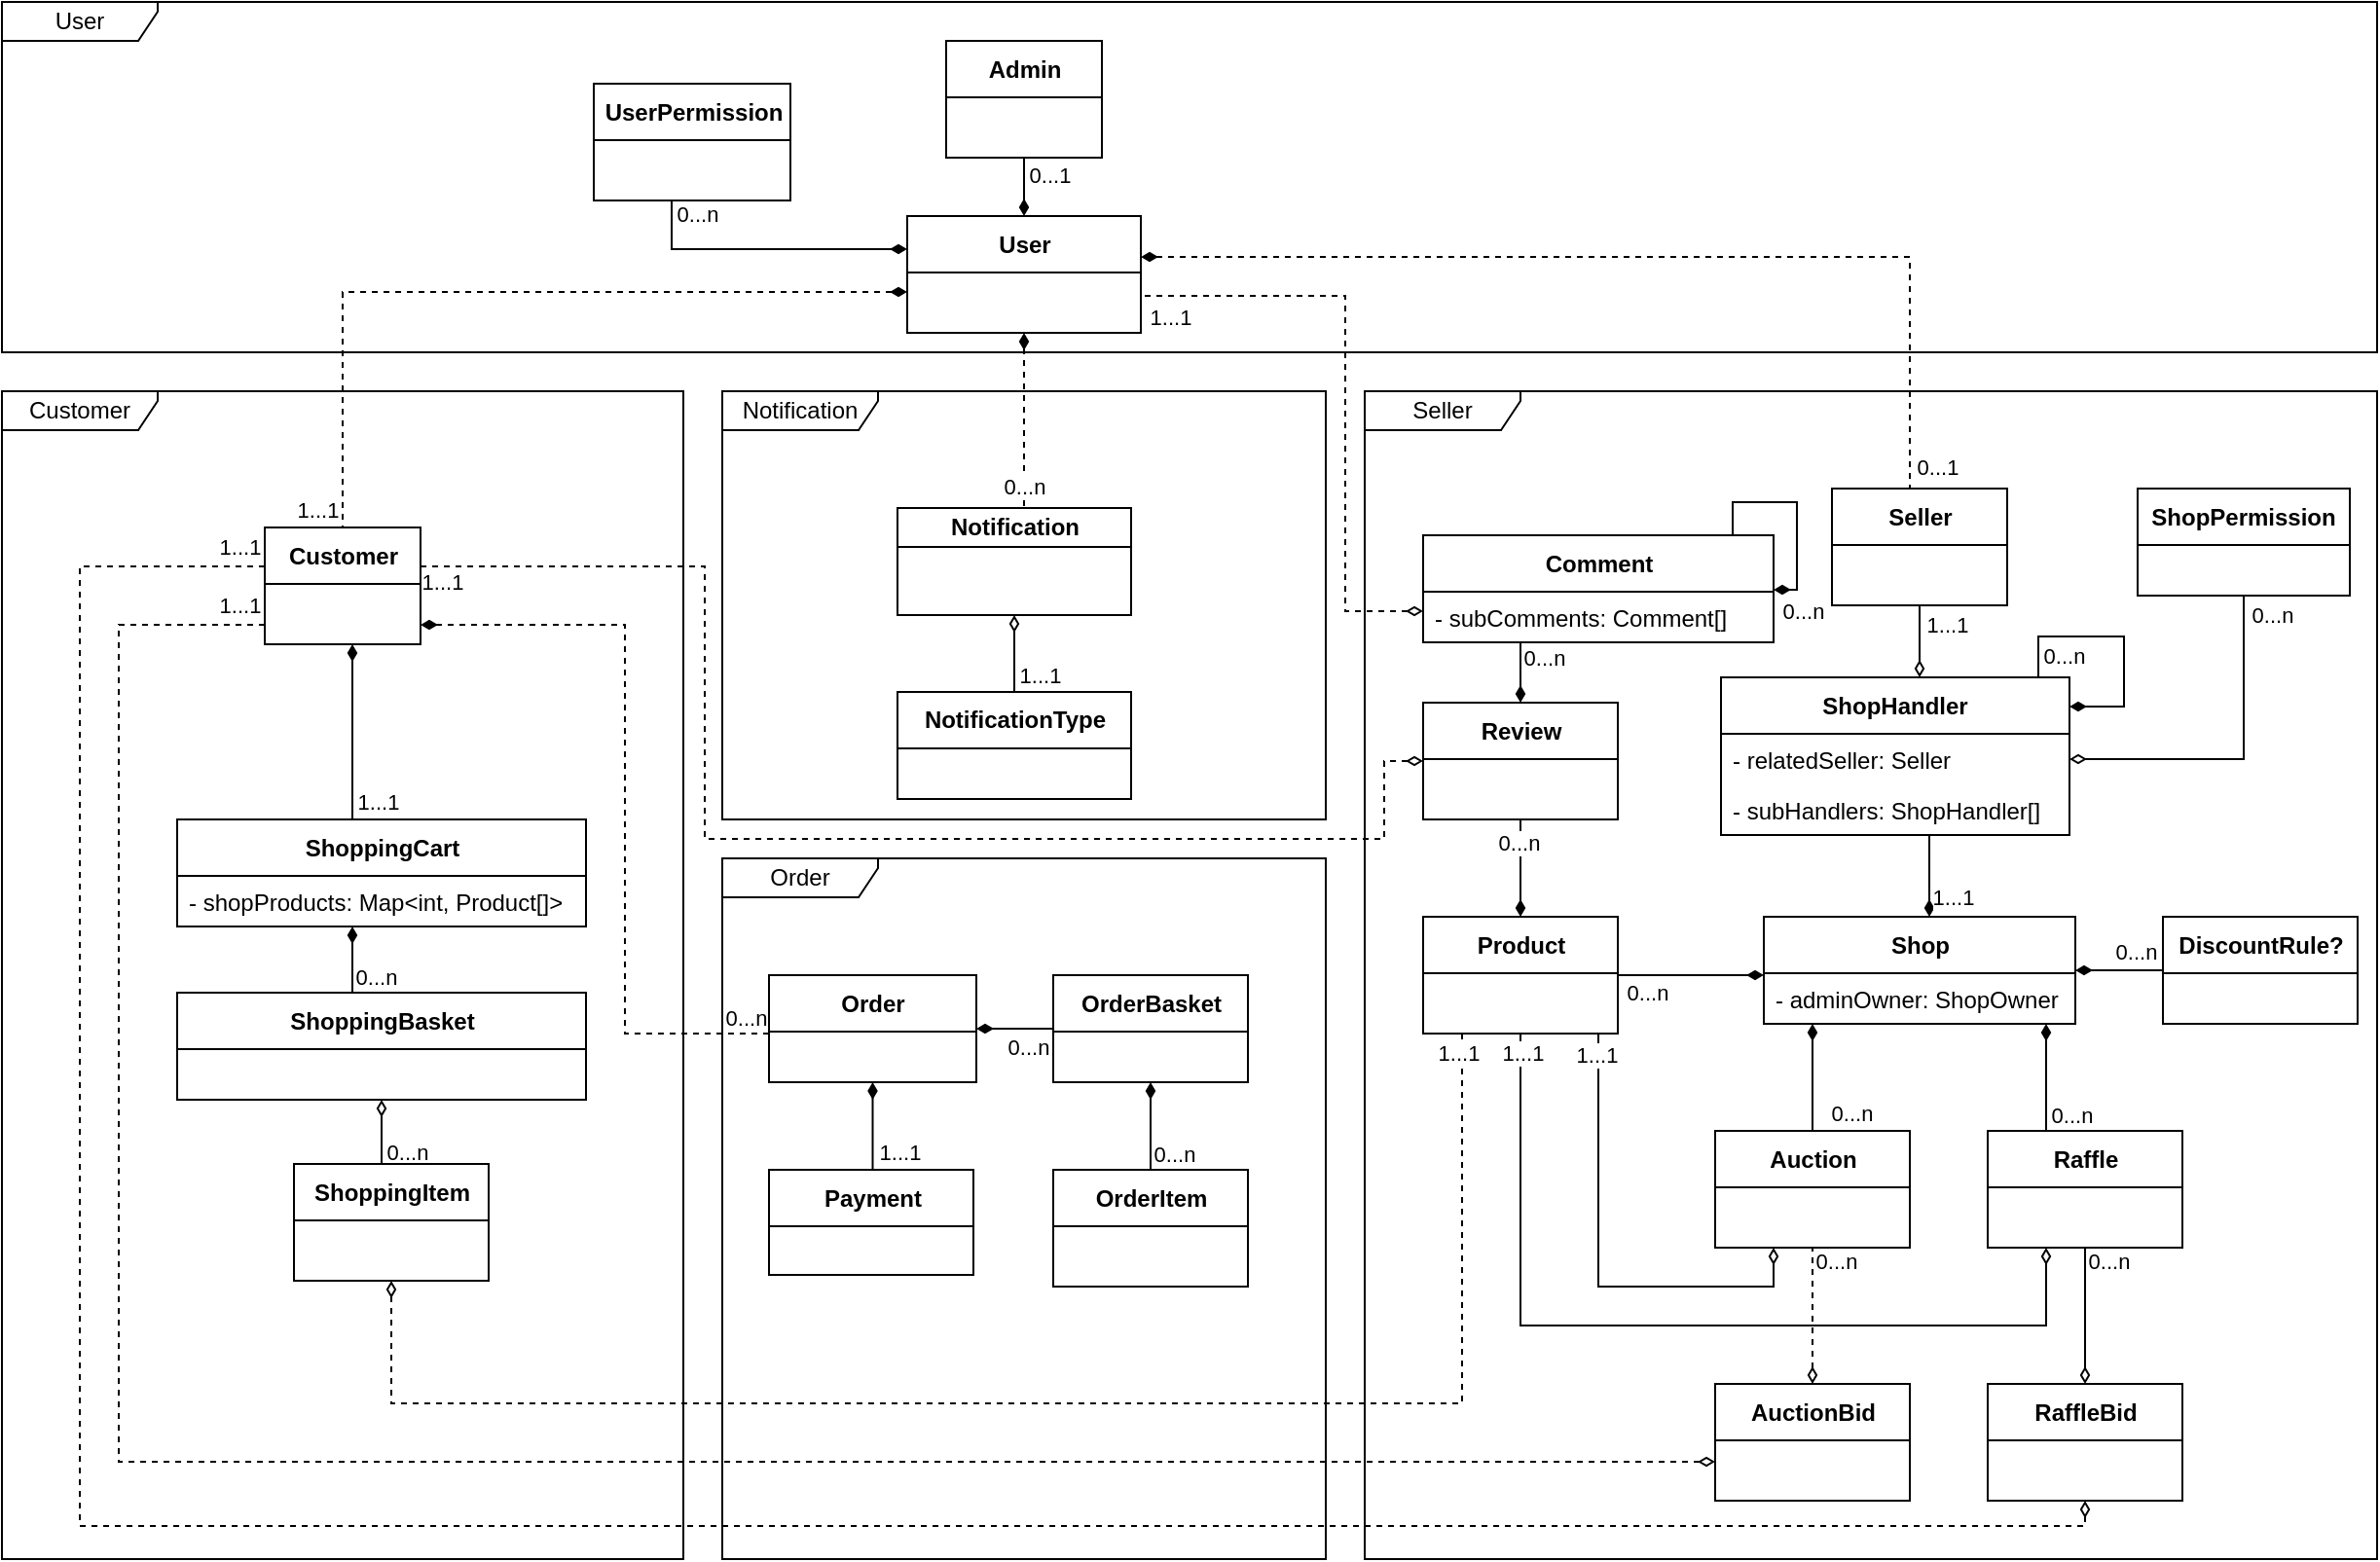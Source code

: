 <mxfile version="21.0.6" type="device"><diagram id="C5RBs43oDa-KdzZeNtuy" name="Page-1"><mxGraphModel dx="1578" dy="729" grid="0" gridSize="10" guides="1" tooltips="1" connect="1" arrows="1" fold="1" page="1" pageScale="1" pageWidth="827" pageHeight="1169" math="0" shadow="0"><root><mxCell id="WIyWlLk6GJQsqaUBKTNV-0"/><mxCell id="WIyWlLk6GJQsqaUBKTNV-1" parent="WIyWlLk6GJQsqaUBKTNV-0"/><mxCell id="wEltk9S-PoxrdF0Q-rvV-9" value="Seller" style="shape=umlFrame;whiteSpace=wrap;html=1;pointerEvents=0;width=80;height=20;" parent="WIyWlLk6GJQsqaUBKTNV-1" vertex="1"><mxGeometry x="720" y="220" width="520" height="600" as="geometry"/></mxCell><mxCell id="wEltk9S-PoxrdF0Q-rvV-8" value="Customer" style="shape=umlFrame;whiteSpace=wrap;html=1;pointerEvents=0;width=80;height=20;" parent="WIyWlLk6GJQsqaUBKTNV-1" vertex="1"><mxGeometry x="20" y="220" width="350" height="600" as="geometry"/></mxCell><mxCell id="wEltk9S-PoxrdF0Q-rvV-16" value="Order" style="shape=umlFrame;whiteSpace=wrap;html=1;pointerEvents=0;width=80;height=20;" parent="WIyWlLk6GJQsqaUBKTNV-1" vertex="1"><mxGeometry x="390" y="460" width="310" height="360" as="geometry"/></mxCell><mxCell id="5-eGZLtxOwIWoKAD2tOT-32" style="edgeStyle=orthogonalEdgeStyle;rounded=0;orthogonalLoop=1;jettySize=auto;html=1;endArrow=none;endFill=0;startArrow=diamondThin;startFill=1;dashed=1;" parent="WIyWlLk6GJQsqaUBKTNV-1" source="5-eGZLtxOwIWoKAD2tOT-10" target="5-eGZLtxOwIWoKAD2tOT-14" edge="1"><mxGeometry relative="1" as="geometry"><Array as="points"><mxPoint x="195" y="169"/></Array></mxGeometry></mxCell><mxCell id="5-eGZLtxOwIWoKAD2tOT-33" value="1...1" style="edgeLabel;html=1;align=center;verticalAlign=middle;resizable=0;points=[];" parent="5-eGZLtxOwIWoKAD2tOT-32" vertex="1" connectable="0"><mxGeometry x="0.325" y="1" relative="1" as="geometry"><mxPoint x="-31" y="111" as="offset"/></mxGeometry></mxCell><mxCell id="5-eGZLtxOwIWoKAD2tOT-34" style="edgeStyle=orthogonalEdgeStyle;rounded=0;orthogonalLoop=1;jettySize=auto;html=1;endArrow=none;endFill=0;startArrow=diamondThin;startFill=1;dashed=1;" parent="WIyWlLk6GJQsqaUBKTNV-1" source="5-eGZLtxOwIWoKAD2tOT-10" target="5-eGZLtxOwIWoKAD2tOT-20" edge="1"><mxGeometry relative="1" as="geometry"><Array as="points"><mxPoint x="1000" y="151"/></Array></mxGeometry></mxCell><mxCell id="5-eGZLtxOwIWoKAD2tOT-35" value="0...1" style="edgeLabel;html=1;align=center;verticalAlign=middle;resizable=0;points=[];" parent="5-eGZLtxOwIWoKAD2tOT-34" connectable="0" vertex="1"><mxGeometry x="0.574" y="2" relative="1" as="geometry"><mxPoint x="12" y="98" as="offset"/></mxGeometry></mxCell><mxCell id="5-eGZLtxOwIWoKAD2tOT-36" style="edgeStyle=orthogonalEdgeStyle;rounded=0;orthogonalLoop=1;jettySize=auto;html=1;endArrow=none;endFill=0;startArrow=diamondThin;startFill=1;" parent="WIyWlLk6GJQsqaUBKTNV-1" source="5-eGZLtxOwIWoKAD2tOT-10" target="5-eGZLtxOwIWoKAD2tOT-17" edge="1"><mxGeometry relative="1" as="geometry"><Array as="points"><mxPoint x="550" y="90"/><mxPoint x="550" y="90"/></Array></mxGeometry></mxCell><mxCell id="5-eGZLtxOwIWoKAD2tOT-37" value="0...1" style="edgeLabel;html=1;align=center;verticalAlign=middle;resizable=0;points=[];" parent="5-eGZLtxOwIWoKAD2tOT-36" vertex="1" connectable="0"><mxGeometry x="0.36" y="-1" relative="1" as="geometry"><mxPoint x="12" y="-1" as="offset"/></mxGeometry></mxCell><mxCell id="Q86aXCvyrEORFELIP6Jt-18" style="edgeStyle=orthogonalEdgeStyle;rounded=0;orthogonalLoop=1;jettySize=auto;html=1;endArrow=none;endFill=0;startArrow=diamondThin;startFill=1;" edge="1" parent="WIyWlLk6GJQsqaUBKTNV-1" source="5-eGZLtxOwIWoKAD2tOT-10" target="Q86aXCvyrEORFELIP6Jt-17"><mxGeometry relative="1" as="geometry"><Array as="points"><mxPoint x="364" y="147"/></Array></mxGeometry></mxCell><mxCell id="Q86aXCvyrEORFELIP6Jt-19" value="0...n" style="edgeLabel;html=1;align=center;verticalAlign=middle;resizable=0;points=[];" vertex="1" connectable="0" parent="Q86aXCvyrEORFELIP6Jt-18"><mxGeometry x="-0.661" relative="1" as="geometry"><mxPoint x="-84" y="-18" as="offset"/></mxGeometry></mxCell><mxCell id="5-eGZLtxOwIWoKAD2tOT-10" value="User" style="swimlane;fontStyle=1;align=center;verticalAlign=middle;childLayout=stackLayout;horizontal=1;startSize=29;horizontalStack=0;resizeParent=1;resizeParentMax=0;resizeLast=0;collapsible=0;marginBottom=0;html=1;" parent="WIyWlLk6GJQsqaUBKTNV-1" vertex="1"><mxGeometry x="485" y="130" width="120" height="60" as="geometry"/></mxCell><mxCell id="5-eGZLtxOwIWoKAD2tOT-25" style="edgeStyle=orthogonalEdgeStyle;rounded=0;orthogonalLoop=1;jettySize=auto;html=1;endArrow=none;endFill=0;startArrow=diamondThin;startFill=1;" parent="WIyWlLk6GJQsqaUBKTNV-1" source="5-eGZLtxOwIWoKAD2tOT-14" target="5-eGZLtxOwIWoKAD2tOT-24" edge="1"><mxGeometry relative="1" as="geometry"><Array as="points"><mxPoint x="200" y="400"/><mxPoint x="200" y="400"/></Array></mxGeometry></mxCell><mxCell id="5-eGZLtxOwIWoKAD2tOT-26" value="1...1" style="edgeLabel;html=1;align=center;verticalAlign=middle;resizable=0;points=[];" parent="5-eGZLtxOwIWoKAD2tOT-25" connectable="0" vertex="1"><mxGeometry x="0.696" relative="1" as="geometry"><mxPoint x="13" y="4" as="offset"/></mxGeometry></mxCell><mxCell id="wEltk9S-PoxrdF0Q-rvV-28" style="edgeStyle=orthogonalEdgeStyle;rounded=0;orthogonalLoop=1;jettySize=auto;html=1;dashed=1;endArrow=none;endFill=0;startArrow=diamondThin;startFill=1;" parent="WIyWlLk6GJQsqaUBKTNV-1" source="5-eGZLtxOwIWoKAD2tOT-10" target="wEltk9S-PoxrdF0Q-rvV-17" edge="1"><mxGeometry relative="1" as="geometry"><Array as="points"><mxPoint x="545" y="300"/></Array></mxGeometry></mxCell><mxCell id="wEltk9S-PoxrdF0Q-rvV-29" value="0...n" style="edgeLabel;html=1;align=center;verticalAlign=middle;resizable=0;points=[];" parent="wEltk9S-PoxrdF0Q-rvV-28" vertex="1" connectable="0"><mxGeometry x="0.909" y="3" relative="1" as="geometry"><mxPoint x="-3" y="-7" as="offset"/></mxGeometry></mxCell><mxCell id="5-eGZLtxOwIWoKAD2tOT-14" value="Customer" style="swimlane;fontStyle=1;align=center;verticalAlign=middle;childLayout=stackLayout;horizontal=1;startSize=29;horizontalStack=0;resizeParent=1;resizeParentMax=0;resizeLast=0;collapsible=0;marginBottom=0;html=1;" parent="WIyWlLk6GJQsqaUBKTNV-1" vertex="1"><mxGeometry x="155" y="290" width="80" height="60" as="geometry"/></mxCell><mxCell id="5-eGZLtxOwIWoKAD2tOT-17" value="Admin" style="swimlane;fontStyle=1;align=center;verticalAlign=middle;childLayout=stackLayout;horizontal=1;startSize=29;horizontalStack=0;resizeParent=1;resizeParentMax=0;resizeLast=0;collapsible=0;marginBottom=0;html=1;" parent="WIyWlLk6GJQsqaUBKTNV-1" vertex="1"><mxGeometry x="505" y="40" width="80" height="60" as="geometry"/></mxCell><mxCell id="5-eGZLtxOwIWoKAD2tOT-20" value="Seller" style="swimlane;fontStyle=1;align=center;verticalAlign=middle;childLayout=stackLayout;horizontal=1;startSize=29;horizontalStack=0;resizeParent=1;resizeParentMax=0;resizeLast=0;collapsible=0;marginBottom=0;html=1;" parent="WIyWlLk6GJQsqaUBKTNV-1" vertex="1"><mxGeometry x="960" y="270" width="90" height="60" as="geometry"/></mxCell><mxCell id="9OOohbVVuucm2zmM9hxW-15" style="edgeStyle=orthogonalEdgeStyle;rounded=0;orthogonalLoop=1;jettySize=auto;html=1;startArrow=diamondThin;startFill=1;endArrow=none;endFill=0;" parent="WIyWlLk6GJQsqaUBKTNV-1" source="5-eGZLtxOwIWoKAD2tOT-24" target="9OOohbVVuucm2zmM9hxW-10" edge="1"><mxGeometry relative="1" as="geometry"><Array as="points"><mxPoint x="200" y="510"/><mxPoint x="200" y="510"/></Array></mxGeometry></mxCell><mxCell id="9OOohbVVuucm2zmM9hxW-16" value="0...n" style="edgeLabel;html=1;align=center;verticalAlign=middle;resizable=0;points=[];" parent="9OOohbVVuucm2zmM9hxW-15" connectable="0" vertex="1"><mxGeometry x="0.432" y="1" relative="1" as="geometry"><mxPoint x="11" y="1" as="offset"/></mxGeometry></mxCell><mxCell id="5-eGZLtxOwIWoKAD2tOT-24" value="ShoppingCart" style="swimlane;fontStyle=1;align=center;verticalAlign=middle;childLayout=stackLayout;horizontal=1;startSize=29;horizontalStack=0;resizeParent=1;resizeParentMax=0;resizeLast=0;collapsible=0;marginBottom=0;html=1;" parent="WIyWlLk6GJQsqaUBKTNV-1" vertex="1"><mxGeometry x="110" y="440" width="210" height="55" as="geometry"/></mxCell><mxCell id="3amuEZa6ZCUIwLxiYFz3-47" value="- shopProducts: Map&lt;int, Product[]&gt;" style="text;strokeColor=none;fillColor=none;align=left;verticalAlign=top;spacingLeft=4;spacingRight=4;overflow=hidden;rotatable=0;points=[[0,0.5],[1,0.5]];portConstraint=eastwest;" parent="5-eGZLtxOwIWoKAD2tOT-24" vertex="1"><mxGeometry y="29" width="210" height="26" as="geometry"/></mxCell><mxCell id="3amuEZa6ZCUIwLxiYFz3-38" style="edgeStyle=orthogonalEdgeStyle;rounded=0;orthogonalLoop=1;jettySize=auto;html=1;endArrow=none;endFill=0;startArrow=diamondThin;startFill=0;" parent="WIyWlLk6GJQsqaUBKTNV-1" source="9OOohbVVuucm2zmM9hxW-10" target="9OOohbVVuucm2zmM9hxW-12" edge="1"><mxGeometry relative="1" as="geometry"><Array as="points"><mxPoint x="200" y="630"/><mxPoint x="200" y="630"/></Array><mxPoint x="620.034" y="617" as="targetPoint"/></mxGeometry></mxCell><mxCell id="9OOohbVVuucm2zmM9hxW-14" value="0...n" style="edgeLabel;html=1;align=center;verticalAlign=middle;resizable=0;points=[];" parent="3amuEZa6ZCUIwLxiYFz3-38" connectable="0" vertex="1"><mxGeometry x="0.673" y="-1" relative="1" as="geometry"><mxPoint x="14" y="-1" as="offset"/></mxGeometry></mxCell><mxCell id="3amuEZa6ZCUIwLxiYFz3-44" style="edgeStyle=orthogonalEdgeStyle;rounded=0;orthogonalLoop=1;jettySize=auto;html=1;endArrow=none;endFill=0;startArrow=diamondThin;startFill=1;" parent="WIyWlLk6GJQsqaUBKTNV-1" source="5-eGZLtxOwIWoKAD2tOT-28" target="3amuEZa6ZCUIwLxiYFz3-43" edge="1"><mxGeometry relative="1" as="geometry"><Array as="points"><mxPoint x="467" y="600"/><mxPoint x="467" y="600"/></Array></mxGeometry></mxCell><mxCell id="3amuEZa6ZCUIwLxiYFz3-45" value="1...1" style="edgeLabel;html=1;align=center;verticalAlign=middle;resizable=0;points=[];" parent="3amuEZa6ZCUIwLxiYFz3-44" vertex="1" connectable="0"><mxGeometry x="0.773" y="1" relative="1" as="geometry"><mxPoint x="12" y="-4" as="offset"/></mxGeometry></mxCell><mxCell id="9OOohbVVuucm2zmM9hxW-20" style="edgeStyle=orthogonalEdgeStyle;rounded=0;orthogonalLoop=1;jettySize=auto;html=1;startArrow=diamondThin;startFill=1;endArrow=none;endFill=0;" parent="WIyWlLk6GJQsqaUBKTNV-1" source="5-eGZLtxOwIWoKAD2tOT-28" target="9OOohbVVuucm2zmM9hxW-17" edge="1"><mxGeometry relative="1" as="geometry"/></mxCell><mxCell id="9OOohbVVuucm2zmM9hxW-21" value="0...n" style="edgeLabel;html=1;align=center;verticalAlign=middle;resizable=0;points=[];" parent="9OOohbVVuucm2zmM9hxW-20" connectable="0" vertex="1"><mxGeometry x="0.678" y="-2" relative="1" as="geometry"><mxPoint x="-7" y="7" as="offset"/></mxGeometry></mxCell><mxCell id="5-eGZLtxOwIWoKAD2tOT-28" value="Order" style="swimlane;fontStyle=1;align=center;verticalAlign=middle;childLayout=stackLayout;horizontal=1;startSize=29;horizontalStack=0;resizeParent=1;resizeParentMax=0;resizeLast=0;collapsible=0;marginBottom=0;html=1;" parent="WIyWlLk6GJQsqaUBKTNV-1" vertex="1"><mxGeometry x="414" y="520" width="106.5" height="55" as="geometry"/></mxCell><mxCell id="3amuEZa6ZCUIwLxiYFz3-36" style="edgeStyle=orthogonalEdgeStyle;rounded=0;orthogonalLoop=1;jettySize=auto;html=1;endArrow=none;endFill=0;startArrow=diamondThin;startFill=1;" parent="WIyWlLk6GJQsqaUBKTNV-1" source="5-eGZLtxOwIWoKAD2tOT-38" target="3amuEZa6ZCUIwLxiYFz3-34" edge="1"><mxGeometry relative="1" as="geometry"><Array as="points"><mxPoint x="890" y="520"/><mxPoint x="890" y="520"/></Array></mxGeometry></mxCell><mxCell id="3amuEZa6ZCUIwLxiYFz3-37" value="0...n" style="edgeLabel;html=1;align=center;verticalAlign=middle;resizable=0;points=[];" parent="3amuEZa6ZCUIwLxiYFz3-36" vertex="1" connectable="0"><mxGeometry x="0.815" relative="1" as="geometry"><mxPoint x="8" y="9" as="offset"/></mxGeometry></mxCell><mxCell id="wEltk9S-PoxrdF0Q-rvV-3" style="edgeStyle=orthogonalEdgeStyle;rounded=0;orthogonalLoop=1;jettySize=auto;html=1;endArrow=none;endFill=0;startArrow=diamondThin;startFill=1;" parent="WIyWlLk6GJQsqaUBKTNV-1" source="5-eGZLtxOwIWoKAD2tOT-38" target="wEltk9S-PoxrdF0Q-rvV-2" edge="1"><mxGeometry relative="1" as="geometry"/></mxCell><mxCell id="wEltk9S-PoxrdF0Q-rvV-4" value="0...n" style="edgeLabel;html=1;align=center;verticalAlign=middle;resizable=0;points=[];" parent="wEltk9S-PoxrdF0Q-rvV-3" vertex="1" connectable="0"><mxGeometry x="-0.796" y="1" relative="1" as="geometry"><mxPoint x="26" y="-9" as="offset"/></mxGeometry></mxCell><mxCell id="wEltk9S-PoxrdF0Q-rvV-33" style="edgeStyle=orthogonalEdgeStyle;rounded=0;orthogonalLoop=1;jettySize=auto;html=1;endArrow=none;endFill=0;startArrow=diamondThin;startFill=1;" parent="WIyWlLk6GJQsqaUBKTNV-1" source="5-eGZLtxOwIWoKAD2tOT-38" target="wEltk9S-PoxrdF0Q-rvV-32" edge="1"><mxGeometry relative="1" as="geometry"><Array as="points"><mxPoint x="950" y="590"/><mxPoint x="950" y="590"/></Array></mxGeometry></mxCell><mxCell id="wEltk9S-PoxrdF0Q-rvV-34" value="0...n" style="edgeLabel;html=1;align=center;verticalAlign=middle;resizable=0;points=[];" parent="wEltk9S-PoxrdF0Q-rvV-33" vertex="1" connectable="0"><mxGeometry x="0.89" y="1" relative="1" as="geometry"><mxPoint x="19" y="-6" as="offset"/></mxGeometry></mxCell><mxCell id="5-eGZLtxOwIWoKAD2tOT-38" value="Shop" style="swimlane;fontStyle=1;align=center;verticalAlign=middle;childLayout=stackLayout;horizontal=1;startSize=29;horizontalStack=0;resizeParent=1;resizeParentMax=0;resizeLast=0;collapsible=0;marginBottom=0;html=1;" parent="WIyWlLk6GJQsqaUBKTNV-1" vertex="1"><mxGeometry x="925" y="490" width="160" height="55" as="geometry"/></mxCell><mxCell id="5-eGZLtxOwIWoKAD2tOT-46" value="- adminOwner: ShopOwner" style="text;strokeColor=none;fillColor=none;align=left;verticalAlign=top;spacingLeft=4;spacingRight=4;overflow=hidden;rotatable=0;points=[[0,0.5],[1,0.5]];portConstraint=eastwest;" parent="5-eGZLtxOwIWoKAD2tOT-38" vertex="1"><mxGeometry y="29" width="160" height="26" as="geometry"/></mxCell><mxCell id="9OOohbVVuucm2zmM9hxW-45" style="edgeStyle=orthogonalEdgeStyle;rounded=0;orthogonalLoop=1;jettySize=auto;html=1;startArrow=diamondThin;startFill=0;endArrow=none;endFill=0;" parent="WIyWlLk6GJQsqaUBKTNV-1" source="3amuEZa6ZCUIwLxiYFz3-3" target="5-eGZLtxOwIWoKAD2tOT-20" edge="1"><mxGeometry relative="1" as="geometry"><Array as="points"><mxPoint x="1005" y="350"/><mxPoint x="1005" y="350"/></Array></mxGeometry></mxCell><mxCell id="Q86aXCvyrEORFELIP6Jt-0" value="1...1" style="edgeLabel;html=1;align=center;verticalAlign=middle;resizable=0;points=[];" vertex="1" connectable="0" parent="9OOohbVVuucm2zmM9hxW-45"><mxGeometry x="0.726" relative="1" as="geometry"><mxPoint x="14" y="5" as="offset"/></mxGeometry></mxCell><mxCell id="3amuEZa6ZCUIwLxiYFz3-3" value="ShopHandler" style="swimlane;fontStyle=1;align=center;verticalAlign=middle;childLayout=stackLayout;horizontal=1;startSize=29;horizontalStack=0;resizeParent=1;resizeParentMax=0;resizeLast=0;collapsible=0;marginBottom=0;html=1;whiteSpace=wrap;" parent="WIyWlLk6GJQsqaUBKTNV-1" vertex="1"><mxGeometry x="903" y="367" width="179" height="81" as="geometry"/></mxCell><mxCell id="3amuEZa6ZCUIwLxiYFz3-26" value="- relatedSeller: Seller" style="text;strokeColor=none;fillColor=none;align=left;verticalAlign=top;spacingLeft=4;spacingRight=4;overflow=hidden;rotatable=0;points=[[0,0.5],[1,0.5]];portConstraint=eastwest;" parent="3amuEZa6ZCUIwLxiYFz3-3" vertex="1"><mxGeometry y="29" width="179" height="26" as="geometry"/></mxCell><mxCell id="3amuEZa6ZCUIwLxiYFz3-25" value="- subHandlers: ShopHandler[]" style="text;strokeColor=none;fillColor=none;align=left;verticalAlign=top;spacingLeft=4;spacingRight=4;overflow=hidden;rotatable=0;points=[[0,0.5],[1,0.5]];portConstraint=eastwest;" parent="3amuEZa6ZCUIwLxiYFz3-3" vertex="1"><mxGeometry y="55" width="179" height="26" as="geometry"/></mxCell><mxCell id="3amuEZa6ZCUIwLxiYFz3-19" style="edgeStyle=orthogonalEdgeStyle;rounded=0;orthogonalLoop=1;jettySize=auto;html=1;endArrow=none;endFill=0;startArrow=diamondThin;startFill=1;" parent="WIyWlLk6GJQsqaUBKTNV-1" source="5-eGZLtxOwIWoKAD2tOT-38" target="3amuEZa6ZCUIwLxiYFz3-3" edge="1"><mxGeometry relative="1" as="geometry"><Array as="points"><mxPoint x="1010" y="450"/><mxPoint x="1010" y="450"/></Array></mxGeometry></mxCell><mxCell id="3amuEZa6ZCUIwLxiYFz3-20" value="1...1" style="edgeLabel;html=1;align=center;verticalAlign=middle;resizable=0;points=[];" parent="3amuEZa6ZCUIwLxiYFz3-19" connectable="0" vertex="1"><mxGeometry x="-0.699" relative="1" as="geometry"><mxPoint x="12" y="-4" as="offset"/></mxGeometry></mxCell><mxCell id="3amuEZa6ZCUIwLxiYFz3-40" style="edgeStyle=orthogonalEdgeStyle;rounded=0;orthogonalLoop=1;jettySize=auto;html=1;endArrow=none;endFill=0;startArrow=diamondThin;startFill=0;dashed=1;" parent="WIyWlLk6GJQsqaUBKTNV-1" source="9OOohbVVuucm2zmM9hxW-12" target="3amuEZa6ZCUIwLxiYFz3-34" edge="1"><mxGeometry relative="1" as="geometry"><mxPoint x="200" y="670" as="sourcePoint"/><Array as="points"><mxPoint x="220" y="740"/><mxPoint x="770" y="740"/></Array></mxGeometry></mxCell><mxCell id="Q86aXCvyrEORFELIP6Jt-33" value="1...1" style="edgeLabel;html=1;align=center;verticalAlign=middle;resizable=0;points=[];" vertex="1" connectable="0" parent="3amuEZa6ZCUIwLxiYFz3-40"><mxGeometry x="-0.946" y="-1" relative="1" as="geometry"><mxPoint x="549" y="-139" as="offset"/></mxGeometry></mxCell><mxCell id="9OOohbVVuucm2zmM9hxW-25" style="edgeStyle=orthogonalEdgeStyle;rounded=0;orthogonalLoop=1;jettySize=auto;html=1;startArrow=diamondThin;startFill=1;endArrow=none;endFill=0;" parent="WIyWlLk6GJQsqaUBKTNV-1" source="3amuEZa6ZCUIwLxiYFz3-34" target="9OOohbVVuucm2zmM9hxW-24" edge="1"><mxGeometry relative="1" as="geometry"><Array as="points"/></mxGeometry></mxCell><mxCell id="9OOohbVVuucm2zmM9hxW-26" value="0...n" style="edgeLabel;html=1;align=center;verticalAlign=middle;resizable=0;points=[];" parent="9OOohbVVuucm2zmM9hxW-25" connectable="0" vertex="1"><mxGeometry x="0.737" relative="1" as="geometry"><mxPoint x="-1" y="5" as="offset"/></mxGeometry></mxCell><mxCell id="3amuEZa6ZCUIwLxiYFz3-34" value="Product" style="swimlane;fontStyle=1;align=center;verticalAlign=middle;childLayout=stackLayout;horizontal=1;startSize=29;horizontalStack=0;resizeParent=1;resizeParentMax=0;resizeLast=0;collapsible=0;marginBottom=0;html=1;" parent="WIyWlLk6GJQsqaUBKTNV-1" vertex="1"><mxGeometry x="750" y="490" width="100" height="60" as="geometry"/></mxCell><mxCell id="3amuEZa6ZCUIwLxiYFz3-43" value="Payment" style="swimlane;fontStyle=1;align=center;verticalAlign=middle;childLayout=stackLayout;horizontal=1;startSize=29;horizontalStack=0;resizeParent=1;resizeParentMax=0;resizeLast=0;collapsible=0;marginBottom=0;html=1;" parent="WIyWlLk6GJQsqaUBKTNV-1" vertex="1"><mxGeometry x="414" y="620" width="105" height="54" as="geometry"/></mxCell><mxCell id="wEltk9S-PoxrdF0Q-rvV-2" value="DiscountRule?" style="swimlane;fontStyle=1;align=center;verticalAlign=middle;childLayout=stackLayout;horizontal=1;startSize=29;horizontalStack=0;resizeParent=1;resizeParentMax=0;resizeLast=0;collapsible=0;marginBottom=0;html=1;" parent="WIyWlLk6GJQsqaUBKTNV-1" vertex="1"><mxGeometry x="1130" y="490" width="100" height="55" as="geometry"/></mxCell><mxCell id="wEltk9S-PoxrdF0Q-rvV-10" value="User" style="shape=umlFrame;whiteSpace=wrap;html=1;pointerEvents=0;width=80;height=20;" parent="WIyWlLk6GJQsqaUBKTNV-1" vertex="1"><mxGeometry x="20" y="20" width="1220" height="180" as="geometry"/></mxCell><mxCell id="wEltk9S-PoxrdF0Q-rvV-12" value="Notification" style="shape=umlFrame;whiteSpace=wrap;html=1;pointerEvents=0;width=80;height=20;" parent="WIyWlLk6GJQsqaUBKTNV-1" vertex="1"><mxGeometry x="390" y="220" width="310" height="220" as="geometry"/></mxCell><mxCell id="wEltk9S-PoxrdF0Q-rvV-14" value="" style="edgeStyle=orthogonalEdgeStyle;rounded=0;orthogonalLoop=1;jettySize=auto;html=1;endArrow=none;endFill=0;startArrow=diamondThin;startFill=1;dashed=1;" parent="WIyWlLk6GJQsqaUBKTNV-1" source="5-eGZLtxOwIWoKAD2tOT-14" target="5-eGZLtxOwIWoKAD2tOT-28" edge="1"><mxGeometry relative="1" as="geometry"><Array as="points"><mxPoint x="340" y="340"/><mxPoint x="340" y="550"/></Array><mxPoint x="170" y="410" as="sourcePoint"/><mxPoint x="130" y="805" as="targetPoint"/></mxGeometry></mxCell><mxCell id="9OOohbVVuucm2zmM9hxW-19" value="0...n" style="edgeLabel;html=1;align=center;verticalAlign=middle;resizable=0;points=[];" parent="wEltk9S-PoxrdF0Q-rvV-14" connectable="0" vertex="1"><mxGeometry x="0.926" relative="1" as="geometry"><mxPoint x="2" y="-8" as="offset"/></mxGeometry></mxCell><mxCell id="wEltk9S-PoxrdF0Q-rvV-25" style="edgeStyle=orthogonalEdgeStyle;rounded=0;orthogonalLoop=1;jettySize=auto;html=1;startArrow=diamondThin;startFill=0;endArrow=none;endFill=0;" parent="WIyWlLk6GJQsqaUBKTNV-1" source="wEltk9S-PoxrdF0Q-rvV-17" target="wEltk9S-PoxrdF0Q-rvV-23" edge="1"><mxGeometry relative="1" as="geometry"/></mxCell><mxCell id="wEltk9S-PoxrdF0Q-rvV-26" value="1...1" style="edgeLabel;html=1;align=center;verticalAlign=middle;resizable=0;points=[];" parent="wEltk9S-PoxrdF0Q-rvV-25" vertex="1" connectable="0"><mxGeometry x="0.712" y="1" relative="1" as="geometry"><mxPoint x="12" y="-3" as="offset"/></mxGeometry></mxCell><mxCell id="wEltk9S-PoxrdF0Q-rvV-17" value="Notification" style="swimlane;fontStyle=1;align=center;verticalAlign=middle;childLayout=stackLayout;horizontal=1;startSize=20;horizontalStack=0;resizeParent=1;resizeParentMax=0;resizeLast=0;collapsible=0;marginBottom=0;html=1;" parent="WIyWlLk6GJQsqaUBKTNV-1" vertex="1"><mxGeometry x="480" y="280" width="120" height="55" as="geometry"/></mxCell><mxCell id="wEltk9S-PoxrdF0Q-rvV-23" value="NotificationType" style="swimlane;fontStyle=1;align=center;verticalAlign=middle;childLayout=stackLayout;horizontal=1;startSize=29;horizontalStack=0;resizeParent=1;resizeParentMax=0;resizeLast=0;collapsible=0;marginBottom=0;html=1;" parent="WIyWlLk6GJQsqaUBKTNV-1" vertex="1"><mxGeometry x="480" y="374.5" width="120" height="55" as="geometry"/></mxCell><mxCell id="9OOohbVVuucm2zmM9hxW-42" style="edgeStyle=orthogonalEdgeStyle;rounded=0;orthogonalLoop=1;jettySize=auto;html=1;startArrow=diamondThin;startFill=0;endArrow=none;endFill=0;" parent="WIyWlLk6GJQsqaUBKTNV-1" source="wEltk9S-PoxrdF0Q-rvV-32" target="3amuEZa6ZCUIwLxiYFz3-34" edge="1"><mxGeometry relative="1" as="geometry"><Array as="points"><mxPoint x="930" y="680"/><mxPoint x="840" y="680"/></Array></mxGeometry></mxCell><mxCell id="L2OGs5nIe2zohlXT7zx_-5" value="1...1" style="edgeLabel;html=1;align=center;verticalAlign=middle;resizable=0;points=[];" parent="9OOohbVVuucm2zmM9hxW-42" connectable="0" vertex="1"><mxGeometry x="0.828" y="-1" relative="1" as="geometry"><mxPoint x="-2" y="-10" as="offset"/></mxGeometry></mxCell><mxCell id="wEltk9S-PoxrdF0Q-rvV-32" value="Auction" style="swimlane;fontStyle=1;align=center;verticalAlign=middle;childLayout=stackLayout;horizontal=1;startSize=29;horizontalStack=0;resizeParent=1;resizeParentMax=0;resizeLast=0;collapsible=0;marginBottom=0;html=1;" parent="WIyWlLk6GJQsqaUBKTNV-1" vertex="1"><mxGeometry x="900" y="600" width="100" height="60" as="geometry"/></mxCell><mxCell id="9OOohbVVuucm2zmM9hxW-10" value="ShoppingBasket" style="swimlane;fontStyle=1;align=center;verticalAlign=middle;childLayout=stackLayout;horizontal=1;startSize=29;horizontalStack=0;resizeParent=1;resizeParentMax=0;resizeLast=0;collapsible=0;marginBottom=0;html=1;" parent="WIyWlLk6GJQsqaUBKTNV-1" vertex="1"><mxGeometry x="110" y="529" width="210" height="55" as="geometry"/></mxCell><mxCell id="9OOohbVVuucm2zmM9hxW-12" value="ShoppingItem" style="swimlane;fontStyle=1;align=center;verticalAlign=middle;childLayout=stackLayout;horizontal=1;startSize=29;horizontalStack=0;resizeParent=1;resizeParentMax=0;resizeLast=0;collapsible=0;marginBottom=0;html=1;" parent="WIyWlLk6GJQsqaUBKTNV-1" vertex="1"><mxGeometry x="170" y="617" width="100" height="60" as="geometry"/></mxCell><mxCell id="9OOohbVVuucm2zmM9hxW-22" style="edgeStyle=orthogonalEdgeStyle;rounded=0;orthogonalLoop=1;jettySize=auto;html=1;startArrow=diamondThin;startFill=1;endArrow=none;endFill=0;" parent="WIyWlLk6GJQsqaUBKTNV-1" source="9OOohbVVuucm2zmM9hxW-17" target="9OOohbVVuucm2zmM9hxW-18" edge="1"><mxGeometry relative="1" as="geometry"/></mxCell><mxCell id="9OOohbVVuucm2zmM9hxW-23" value="0...n" style="edgeLabel;html=1;align=center;verticalAlign=middle;resizable=0;points=[];" parent="9OOohbVVuucm2zmM9hxW-22" connectable="0" vertex="1"><mxGeometry x="0.684" y="1" relative="1" as="geometry"><mxPoint x="11" y="-1" as="offset"/></mxGeometry></mxCell><mxCell id="9OOohbVVuucm2zmM9hxW-17" value="OrderBasket" style="swimlane;fontStyle=1;align=center;verticalAlign=middle;childLayout=stackLayout;horizontal=1;startSize=29;horizontalStack=0;resizeParent=1;resizeParentMax=0;resizeLast=0;collapsible=0;marginBottom=0;html=1;" parent="WIyWlLk6GJQsqaUBKTNV-1" vertex="1"><mxGeometry x="560" y="520" width="100" height="55" as="geometry"/></mxCell><mxCell id="9OOohbVVuucm2zmM9hxW-18" value="OrderItem" style="swimlane;fontStyle=1;align=center;verticalAlign=middle;childLayout=stackLayout;horizontal=1;startSize=29;horizontalStack=0;resizeParent=1;resizeParentMax=0;resizeLast=0;collapsible=0;marginBottom=0;html=1;" parent="WIyWlLk6GJQsqaUBKTNV-1" vertex="1"><mxGeometry x="560" y="620" width="100" height="60" as="geometry"/></mxCell><mxCell id="9OOohbVVuucm2zmM9hxW-27" style="edgeStyle=orthogonalEdgeStyle;rounded=0;orthogonalLoop=1;jettySize=auto;html=1;startArrow=diamondThin;startFill=0;endArrow=none;endFill=0;dashed=1;" parent="WIyWlLk6GJQsqaUBKTNV-1" source="9OOohbVVuucm2zmM9hxW-24" target="5-eGZLtxOwIWoKAD2tOT-14" edge="1"><mxGeometry relative="1" as="geometry"><Array as="points"><mxPoint x="730" y="410"/><mxPoint x="730" y="450"/><mxPoint x="381" y="450"/><mxPoint x="381" y="310"/></Array></mxGeometry></mxCell><mxCell id="9OOohbVVuucm2zmM9hxW-28" value="1...1" style="edgeLabel;html=1;align=center;verticalAlign=middle;resizable=0;points=[];" parent="9OOohbVVuucm2zmM9hxW-27" connectable="0" vertex="1"><mxGeometry x="0.976" y="-3" relative="1" as="geometry"><mxPoint x="2" y="11" as="offset"/></mxGeometry></mxCell><mxCell id="Q86aXCvyrEORFELIP6Jt-24" style="edgeStyle=orthogonalEdgeStyle;rounded=0;orthogonalLoop=1;jettySize=auto;html=1;endArrow=none;endFill=0;startArrow=diamondThin;startFill=1;" edge="1" parent="WIyWlLk6GJQsqaUBKTNV-1" source="9OOohbVVuucm2zmM9hxW-24" target="Q86aXCvyrEORFELIP6Jt-21"><mxGeometry relative="1" as="geometry"><mxPoint x="838" y="357" as="targetPoint"/><Array as="points"><mxPoint x="800" y="354"/><mxPoint x="800" y="354"/></Array></mxGeometry></mxCell><mxCell id="Q86aXCvyrEORFELIP6Jt-25" value="0...n" style="edgeLabel;html=1;align=center;verticalAlign=middle;resizable=0;points=[];" vertex="1" connectable="0" parent="Q86aXCvyrEORFELIP6Jt-24"><mxGeometry x="-0.34" y="1" relative="1" as="geometry"><mxPoint x="13" y="-13" as="offset"/></mxGeometry></mxCell><mxCell id="9OOohbVVuucm2zmM9hxW-24" value="Review" style="swimlane;fontStyle=1;align=center;verticalAlign=middle;childLayout=stackLayout;horizontal=1;startSize=29;horizontalStack=0;resizeParent=1;resizeParentMax=0;resizeLast=0;collapsible=0;marginBottom=0;html=1;" parent="WIyWlLk6GJQsqaUBKTNV-1" vertex="1"><mxGeometry x="750" y="380" width="100" height="60" as="geometry"/></mxCell><mxCell id="9OOohbVVuucm2zmM9hxW-30" style="edgeStyle=orthogonalEdgeStyle;rounded=0;orthogonalLoop=1;jettySize=auto;html=1;dashed=1;startArrow=diamondThin;startFill=0;endArrow=none;endFill=0;" parent="WIyWlLk6GJQsqaUBKTNV-1" source="9OOohbVVuucm2zmM9hxW-29" target="5-eGZLtxOwIWoKAD2tOT-14" edge="1"><mxGeometry relative="1" as="geometry"><Array as="points"><mxPoint x="80" y="770"/><mxPoint x="80" y="340"/></Array></mxGeometry></mxCell><mxCell id="9OOohbVVuucm2zmM9hxW-41" value="1...1" style="edgeLabel;html=1;align=center;verticalAlign=middle;resizable=0;points=[];" parent="9OOohbVVuucm2zmM9hxW-30" connectable="0" vertex="1"><mxGeometry x="0.962" y="3" relative="1" as="geometry"><mxPoint x="12" y="-7" as="offset"/></mxGeometry></mxCell><mxCell id="9OOohbVVuucm2zmM9hxW-33" style="edgeStyle=orthogonalEdgeStyle;rounded=0;orthogonalLoop=1;jettySize=auto;html=1;dashed=1;startArrow=diamondThin;startFill=0;endArrow=none;endFill=0;" parent="WIyWlLk6GJQsqaUBKTNV-1" source="9OOohbVVuucm2zmM9hxW-29" target="wEltk9S-PoxrdF0Q-rvV-32" edge="1"><mxGeometry relative="1" as="geometry"/></mxCell><mxCell id="Q86aXCvyrEORFELIP6Jt-35" value="0...n" style="edgeLabel;html=1;align=center;verticalAlign=middle;resizable=0;points=[];" vertex="1" connectable="0" parent="9OOohbVVuucm2zmM9hxW-33"><mxGeometry x="0.811" y="1" relative="1" as="geometry"><mxPoint x="13" as="offset"/></mxGeometry></mxCell><mxCell id="9OOohbVVuucm2zmM9hxW-29" value="AuctionBid" style="swimlane;fontStyle=1;align=center;verticalAlign=middle;childLayout=stackLayout;horizontal=1;startSize=29;horizontalStack=0;resizeParent=1;resizeParentMax=0;resizeLast=0;collapsible=0;marginBottom=0;html=1;" parent="WIyWlLk6GJQsqaUBKTNV-1" vertex="1"><mxGeometry x="900" y="730" width="100" height="60" as="geometry"/></mxCell><mxCell id="9OOohbVVuucm2zmM9hxW-36" style="edgeStyle=orthogonalEdgeStyle;rounded=0;orthogonalLoop=1;jettySize=auto;html=1;startArrow=none;startFill=0;endArrow=diamondThin;endFill=1;" parent="WIyWlLk6GJQsqaUBKTNV-1" source="9OOohbVVuucm2zmM9hxW-34" target="5-eGZLtxOwIWoKAD2tOT-38" edge="1"><mxGeometry relative="1" as="geometry"><Array as="points"><mxPoint x="1070" y="590"/><mxPoint x="1070" y="590"/></Array></mxGeometry></mxCell><mxCell id="L2OGs5nIe2zohlXT7zx_-6" value="0...n" style="edgeLabel;html=1;align=center;verticalAlign=middle;resizable=0;points=[];" parent="9OOohbVVuucm2zmM9hxW-36" connectable="0" vertex="1"><mxGeometry x="-0.782" relative="1" as="geometry"><mxPoint x="13" y="-2" as="offset"/></mxGeometry></mxCell><mxCell id="9OOohbVVuucm2zmM9hxW-43" style="edgeStyle=orthogonalEdgeStyle;rounded=0;orthogonalLoop=1;jettySize=auto;html=1;startArrow=diamondThin;startFill=0;endArrow=none;endFill=0;" parent="WIyWlLk6GJQsqaUBKTNV-1" source="9OOohbVVuucm2zmM9hxW-34" target="3amuEZa6ZCUIwLxiYFz3-34" edge="1"><mxGeometry relative="1" as="geometry"><Array as="points"><mxPoint x="1070" y="700"/><mxPoint x="800" y="700"/></Array></mxGeometry></mxCell><mxCell id="L2OGs5nIe2zohlXT7zx_-1" value="1...1" style="edgeLabel;html=1;align=center;verticalAlign=middle;resizable=0;points=[];" parent="9OOohbVVuucm2zmM9hxW-43" connectable="0" vertex="1"><mxGeometry x="0.958" y="-1" relative="1" as="geometry"><mxPoint as="offset"/></mxGeometry></mxCell><mxCell id="9OOohbVVuucm2zmM9hxW-34" value="Raffle" style="swimlane;fontStyle=1;align=center;verticalAlign=middle;childLayout=stackLayout;horizontal=1;startSize=29;horizontalStack=0;resizeParent=1;resizeParentMax=0;resizeLast=0;collapsible=0;marginBottom=0;html=1;" parent="WIyWlLk6GJQsqaUBKTNV-1" vertex="1"><mxGeometry x="1040" y="600" width="100" height="60" as="geometry"/></mxCell><mxCell id="9OOohbVVuucm2zmM9hxW-37" style="edgeStyle=orthogonalEdgeStyle;rounded=0;orthogonalLoop=1;jettySize=auto;html=1;startArrow=diamondThin;startFill=0;endArrow=none;endFill=0;" parent="WIyWlLk6GJQsqaUBKTNV-1" source="9OOohbVVuucm2zmM9hxW-35" target="9OOohbVVuucm2zmM9hxW-34" edge="1"><mxGeometry relative="1" as="geometry"/></mxCell><mxCell id="Q86aXCvyrEORFELIP6Jt-34" value="0...n" style="edgeLabel;html=1;align=center;verticalAlign=middle;resizable=0;points=[];" vertex="1" connectable="0" parent="9OOohbVVuucm2zmM9hxW-37"><mxGeometry x="0.686" y="-1" relative="1" as="geometry"><mxPoint x="11" y="-4" as="offset"/></mxGeometry></mxCell><mxCell id="9OOohbVVuucm2zmM9hxW-39" style="edgeStyle=orthogonalEdgeStyle;rounded=0;orthogonalLoop=1;jettySize=auto;html=1;dashed=1;startArrow=diamondThin;startFill=0;endArrow=none;endFill=0;" parent="WIyWlLk6GJQsqaUBKTNV-1" source="9OOohbVVuucm2zmM9hxW-35" target="5-eGZLtxOwIWoKAD2tOT-14" edge="1"><mxGeometry relative="1" as="geometry"><Array as="points"><mxPoint x="1090" y="803"/><mxPoint x="60" y="803"/><mxPoint x="60" y="310"/></Array></mxGeometry></mxCell><mxCell id="9OOohbVVuucm2zmM9hxW-40" value="1...1" style="edgeLabel;html=1;align=center;verticalAlign=middle;resizable=0;points=[];" parent="9OOohbVVuucm2zmM9hxW-39" connectable="0" vertex="1"><mxGeometry x="0.965" y="-2" relative="1" as="geometry"><mxPoint x="15" y="-12" as="offset"/></mxGeometry></mxCell><mxCell id="9OOohbVVuucm2zmM9hxW-35" value="RaffleBid" style="swimlane;fontStyle=1;align=center;verticalAlign=middle;childLayout=stackLayout;horizontal=1;startSize=29;horizontalStack=0;resizeParent=1;resizeParentMax=0;resizeLast=0;collapsible=0;marginBottom=0;html=1;" parent="WIyWlLk6GJQsqaUBKTNV-1" vertex="1"><mxGeometry x="1040" y="730" width="100" height="60" as="geometry"/></mxCell><mxCell id="Q86aXCvyrEORFELIP6Jt-7" value="ShopPermission" style="swimlane;fontStyle=1;align=center;verticalAlign=middle;childLayout=stackLayout;horizontal=1;startSize=29;horizontalStack=0;resizeParent=1;resizeParentMax=0;resizeLast=0;collapsible=0;marginBottom=0;html=1;whiteSpace=wrap;" vertex="1" parent="WIyWlLk6GJQsqaUBKTNV-1"><mxGeometry x="1117" y="270" width="109" height="55" as="geometry"/></mxCell><mxCell id="Q86aXCvyrEORFELIP6Jt-12" style="edgeStyle=orthogonalEdgeStyle;rounded=0;orthogonalLoop=1;jettySize=auto;html=1;endArrow=none;endFill=0;startArrow=diamondThin;startFill=0;" edge="1" parent="WIyWlLk6GJQsqaUBKTNV-1" source="3amuEZa6ZCUIwLxiYFz3-26" target="Q86aXCvyrEORFELIP6Jt-7"><mxGeometry relative="1" as="geometry"/></mxCell><mxCell id="Q86aXCvyrEORFELIP6Jt-13" value="0...n" style="edgeLabel;html=1;align=center;verticalAlign=middle;resizable=0;points=[];" vertex="1" connectable="0" parent="Q86aXCvyrEORFELIP6Jt-12"><mxGeometry x="-0.79" y="-1" relative="1" as="geometry"><mxPoint x="86" y="-75" as="offset"/></mxGeometry></mxCell><mxCell id="Q86aXCvyrEORFELIP6Jt-15" style="edgeStyle=orthogonalEdgeStyle;rounded=0;orthogonalLoop=1;jettySize=auto;html=1;endArrow=diamondThin;endFill=1;" edge="1" parent="WIyWlLk6GJQsqaUBKTNV-1" source="3amuEZa6ZCUIwLxiYFz3-3" target="3amuEZa6ZCUIwLxiYFz3-3"><mxGeometry relative="1" as="geometry"><Array as="points"><mxPoint x="1066" y="346"/><mxPoint x="1110" y="346"/><mxPoint x="1110" y="382"/></Array></mxGeometry></mxCell><mxCell id="Q86aXCvyrEORFELIP6Jt-16" value="0...n" style="edgeLabel;html=1;align=center;verticalAlign=middle;resizable=0;points=[];" vertex="1" connectable="0" parent="Q86aXCvyrEORFELIP6Jt-15"><mxGeometry x="-0.039" y="-2" relative="1" as="geometry"><mxPoint x="-28" y="8" as="offset"/></mxGeometry></mxCell><mxCell id="Q86aXCvyrEORFELIP6Jt-17" value="UserPermission" style="swimlane;fontStyle=1;align=center;verticalAlign=middle;childLayout=stackLayout;horizontal=1;startSize=29;horizontalStack=0;resizeParent=1;resizeParentMax=0;resizeLast=0;collapsible=0;marginBottom=0;html=1;" vertex="1" parent="WIyWlLk6GJQsqaUBKTNV-1"><mxGeometry x="324" y="62" width="101" height="60" as="geometry"/></mxCell><mxCell id="Q86aXCvyrEORFELIP6Jt-22" style="edgeStyle=orthogonalEdgeStyle;rounded=0;orthogonalLoop=1;jettySize=auto;html=1;endArrow=none;endFill=0;startArrow=diamondThin;startFill=0;dashed=1;" edge="1" parent="WIyWlLk6GJQsqaUBKTNV-1" source="Q86aXCvyrEORFELIP6Jt-21" target="5-eGZLtxOwIWoKAD2tOT-10"><mxGeometry relative="1" as="geometry"><Array as="points"><mxPoint x="710" y="333"/><mxPoint x="710" y="171"/></Array></mxGeometry></mxCell><mxCell id="Q86aXCvyrEORFELIP6Jt-23" value="1...1" style="edgeLabel;html=1;align=center;verticalAlign=middle;resizable=0;points=[];" vertex="1" connectable="0" parent="Q86aXCvyrEORFELIP6Jt-22"><mxGeometry x="-0.97" relative="1" as="geometry"><mxPoint x="-126" y="-151" as="offset"/></mxGeometry></mxCell><mxCell id="Q86aXCvyrEORFELIP6Jt-21" value="Comment" style="swimlane;fontStyle=1;align=center;verticalAlign=middle;childLayout=stackLayout;horizontal=1;startSize=29;horizontalStack=0;resizeParent=1;resizeParentMax=0;resizeLast=0;collapsible=0;marginBottom=0;html=1;" vertex="1" parent="WIyWlLk6GJQsqaUBKTNV-1"><mxGeometry x="750" y="294" width="180" height="55" as="geometry"/></mxCell><mxCell id="Q86aXCvyrEORFELIP6Jt-28" value="- subComments: Comment[]" style="text;strokeColor=none;fillColor=none;align=left;verticalAlign=top;spacingLeft=4;spacingRight=4;overflow=hidden;rotatable=0;points=[[0,0.5],[1,0.5]];portConstraint=eastwest;" vertex="1" parent="Q86aXCvyrEORFELIP6Jt-21"><mxGeometry y="29" width="180" height="26" as="geometry"/></mxCell><mxCell id="Q86aXCvyrEORFELIP6Jt-26" style="edgeStyle=orthogonalEdgeStyle;rounded=0;orthogonalLoop=1;jettySize=auto;html=1;exitX=0.75;exitY=0;exitDx=0;exitDy=0;endArrow=diamondThin;endFill=1;" edge="1" parent="WIyWlLk6GJQsqaUBKTNV-1" source="Q86aXCvyrEORFELIP6Jt-21" target="Q86aXCvyrEORFELIP6Jt-21"><mxGeometry relative="1" as="geometry"><Array as="points"><mxPoint x="909" y="294"/><mxPoint x="909" y="277"/><mxPoint x="942" y="277"/><mxPoint x="942" y="322"/></Array></mxGeometry></mxCell><mxCell id="Q86aXCvyrEORFELIP6Jt-27" value="0...n" style="edgeLabel;html=1;align=center;verticalAlign=middle;resizable=0;points=[];" vertex="1" connectable="0" parent="Q86aXCvyrEORFELIP6Jt-26"><mxGeometry x="-0.089" relative="1" as="geometry"><mxPoint x="17" y="56" as="offset"/></mxGeometry></mxCell></root></mxGraphModel></diagram></mxfile>